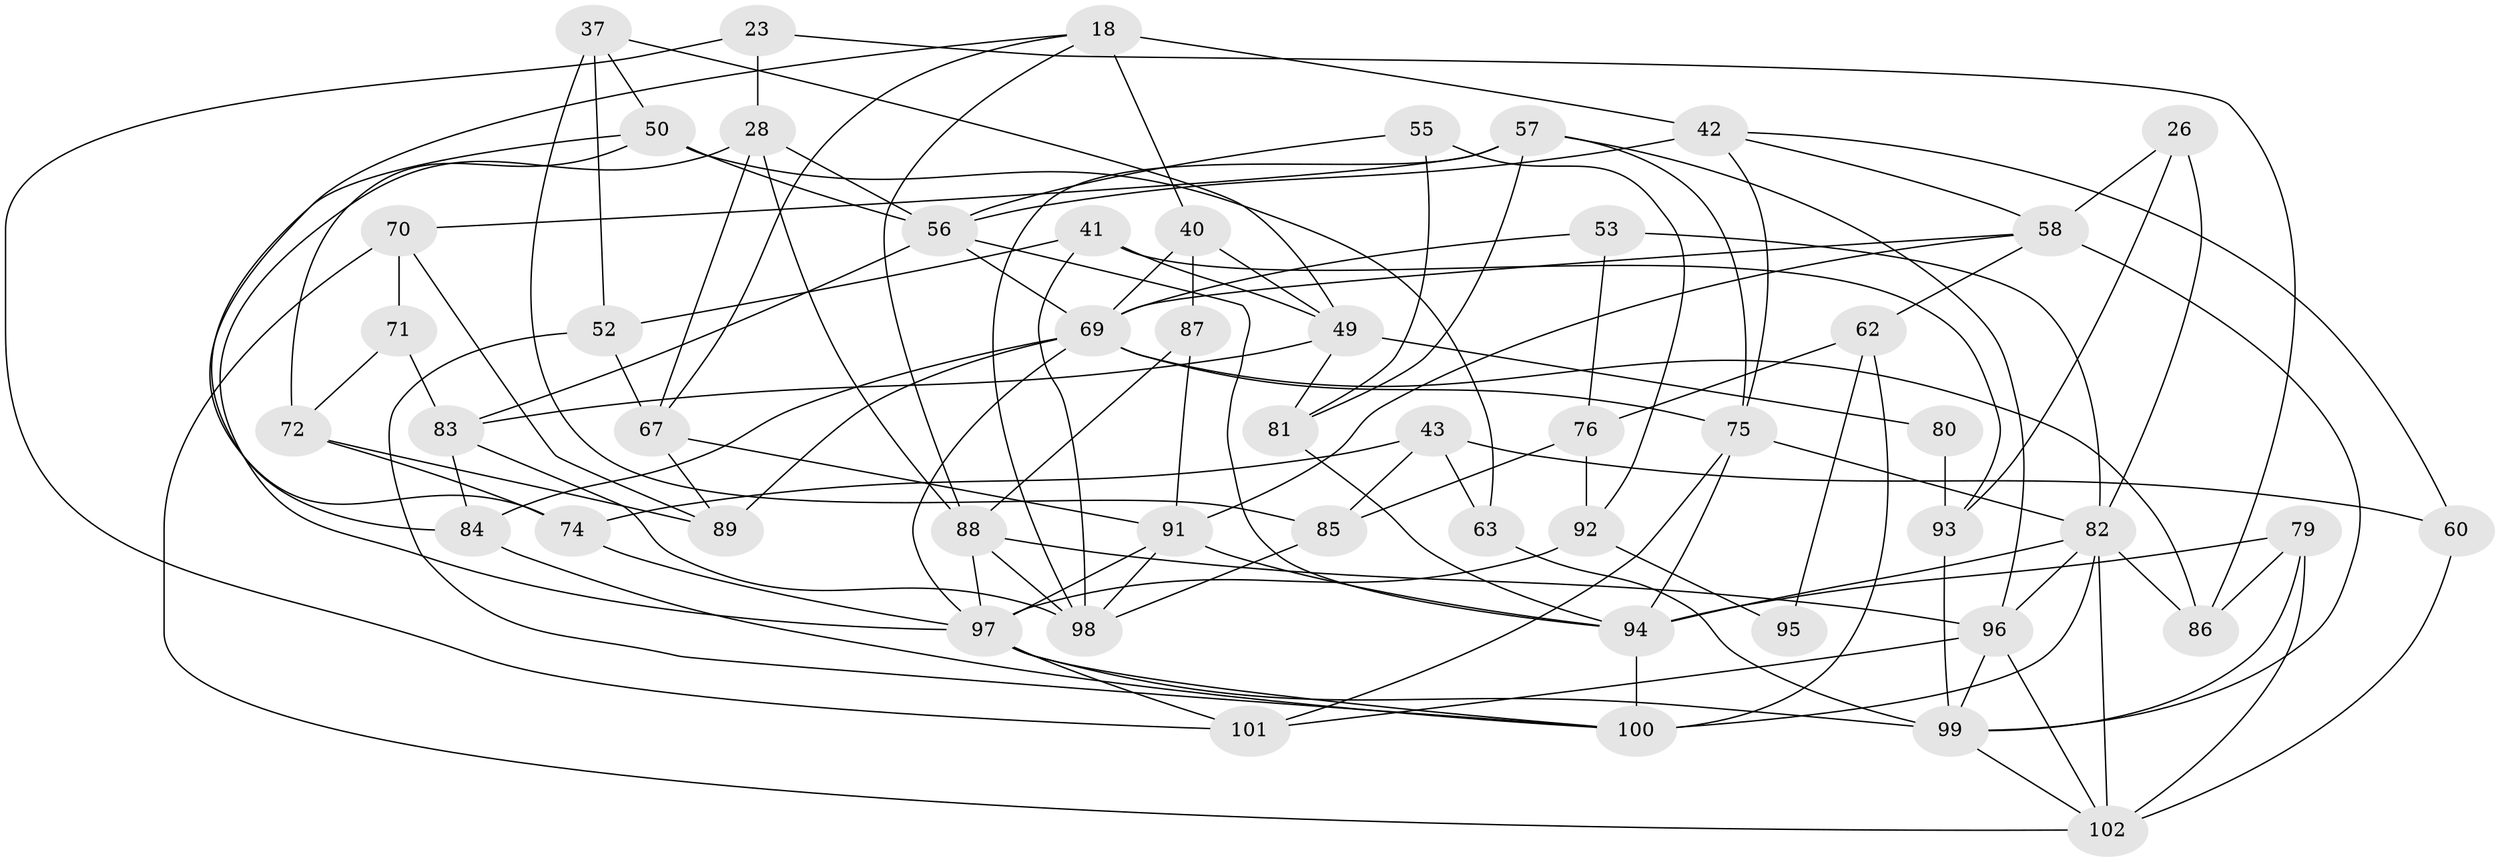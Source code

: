 // original degree distribution, {4: 1.0}
// Generated by graph-tools (version 1.1) at 2025/58/03/09/25 04:58:08]
// undirected, 51 vertices, 120 edges
graph export_dot {
graph [start="1"]
  node [color=gray90,style=filled];
  18 [super="+12"];
  23;
  26;
  28 [super="+14"];
  37;
  40 [super="+36"];
  41;
  42 [super="+20"];
  43 [super="+35"];
  49 [super="+8+27"];
  50 [super="+39"];
  52;
  53;
  55;
  56 [super="+24"];
  57 [super="+25"];
  58 [super="+32"];
  60;
  62 [super="+38"];
  63 [super="+29"];
  67 [super="+31"];
  69 [super="+13+7+45"];
  70;
  71;
  72;
  74;
  75 [super="+64"];
  76;
  79;
  80;
  81 [super="+19"];
  82 [super="+17+77"];
  83 [super="+16+44"];
  84;
  85;
  86;
  87;
  88 [super="+4+65"];
  89;
  91 [super="+46"];
  92 [super="+54"];
  93 [super="+10"];
  94 [super="+78+61"];
  95;
  96 [super="+11"];
  97 [super="+90"];
  98 [super="+48"];
  99 [super="+34"];
  100 [super="+3+68+47"];
  101;
  102 [super="+33"];
  18 -- 67;
  18 -- 74;
  18 -- 40;
  18 -- 88;
  18 -- 42 [weight=2];
  23 -- 86;
  23 -- 101;
  23 -- 28 [weight=2];
  26 -- 93 [weight=2];
  26 -- 58;
  26 -- 82;
  28 -- 97;
  28 -- 88;
  28 -- 67;
  28 -- 56;
  37 -- 85;
  37 -- 52;
  37 -- 50;
  37 -- 49;
  40 -- 87 [weight=2];
  40 -- 69 [weight=2];
  40 -- 49;
  41 -- 52;
  41 -- 49;
  41 -- 98;
  41 -- 93;
  42 -- 60;
  42 -- 56;
  42 -- 75;
  42 -- 58;
  43 -- 63 [weight=2];
  43 -- 85;
  43 -- 60 [weight=2];
  43 -- 74;
  49 -- 83 [weight=2];
  49 -- 80 [weight=2];
  49 -- 81;
  50 -- 63 [weight=2];
  50 -- 84;
  50 -- 72;
  50 -- 56;
  52 -- 100;
  52 -- 67;
  53 -- 82 [weight=2];
  53 -- 76;
  53 -- 69;
  55 -- 92;
  55 -- 81 [weight=2];
  55 -- 56;
  56 -- 69;
  56 -- 83;
  56 -- 94 [weight=2];
  57 -- 75;
  57 -- 81 [weight=2];
  57 -- 70;
  57 -- 98;
  57 -- 96;
  58 -- 99;
  58 -- 62;
  58 -- 91;
  58 -- 69;
  60 -- 102;
  62 -- 95 [weight=2];
  62 -- 100 [weight=2];
  62 -- 76;
  63 -- 99 [weight=2];
  67 -- 89;
  67 -- 91 [weight=2];
  69 -- 86;
  69 -- 84;
  69 -- 75 [weight=2];
  69 -- 97 [weight=2];
  69 -- 89;
  70 -- 102;
  70 -- 71;
  70 -- 89;
  71 -- 83 [weight=2];
  71 -- 72;
  72 -- 89;
  72 -- 74;
  74 -- 97;
  75 -- 101;
  75 -- 82 [weight=2];
  75 -- 94;
  76 -- 92;
  76 -- 85;
  79 -- 94;
  79 -- 86;
  79 -- 99;
  79 -- 102;
  80 -- 93 [weight=2];
  81 -- 94;
  82 -- 86;
  82 -- 96 [weight=2];
  82 -- 102;
  82 -- 100 [weight=2];
  82 -- 94;
  83 -- 84;
  83 -- 98 [weight=2];
  84 -- 100;
  85 -- 98;
  87 -- 88;
  87 -- 91;
  88 -- 96 [weight=2];
  88 -- 98 [weight=2];
  88 -- 97;
  91 -- 98;
  91 -- 97;
  91 -- 94 [weight=2];
  92 -- 95 [weight=2];
  92 -- 97 [weight=2];
  93 -- 99;
  94 -- 100 [weight=2];
  96 -- 101;
  96 -- 99;
  96 -- 102;
  97 -- 100 [weight=2];
  97 -- 99;
  97 -- 101;
  99 -- 102;
}

